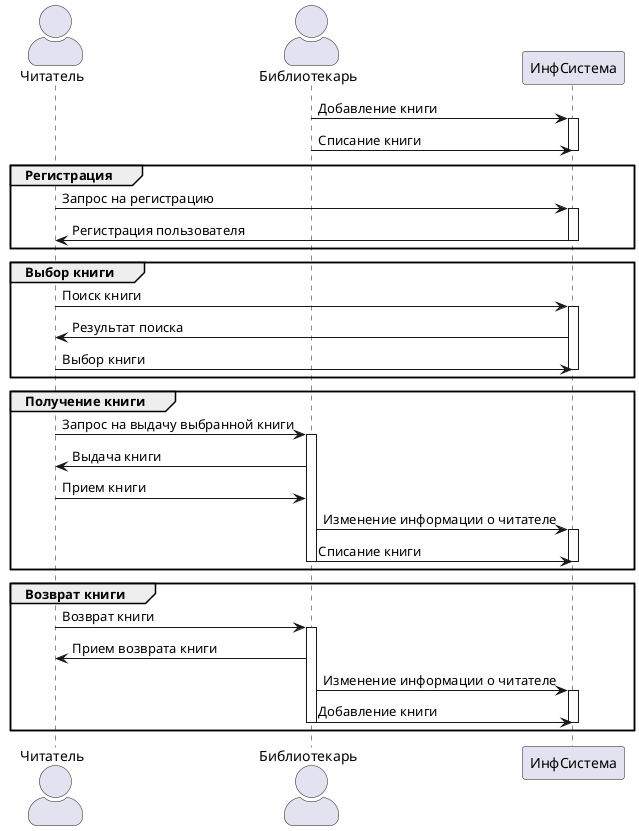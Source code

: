 @startuml
skinparam actorStyle awesome
skinparam packageStyle rectangle
actor Читатель
actor Библиотекарь

Библиотекарь -> ИнфСистема: Добавление книги
activate ИнфСистема
Библиотекарь -> ИнфСистема: Списание книги
deactivate ИнфСистема

group Регистрация
Читатель-> ИнфСистема: Запрос на регистрацию
activate ИнфСистема
ИнфСистема -> Читатель: Регистрация пользователя
deactivate ИнфСистема
end

group Выбор книги
Читатель-> ИнфСистема: Поиск книги
activate ИнфСистема
ИнфСистема -> Читатель: Результат поиска
Читатель-> ИнфСистема: Выбор книги
deactivate Читатель
deactivate ИнфСистема
end

group Получение книги
Читатель-> Библиотекарь: Запрос на выдачу выбранной книги
activate Библиотекарь
Библиотекарь -> Читатель: Выдача книги
Читатель -> Библиотекарь: Прием книги
Библиотекарь -> ИнфСистема: Изменение информации о читателе
activate ИнфСистема
Библиотекарь -> ИнфСистема: Списание книги
deactivate ИнфСистема
deactivate Библиотекарь
end

group Возврат книги
Читатель-> Библиотекарь: Возврат книги
activate Библиотекарь
Библиотекарь -> Читатель: Прием возврата книги
Библиотекарь -> ИнфСистема: Изменение информации о читателе
activate ИнфСистема
Библиотекарь -> ИнфСистема: Добавление книги
deactivate ИнфСистема
deactivate Библиотекарь
end

@enduml